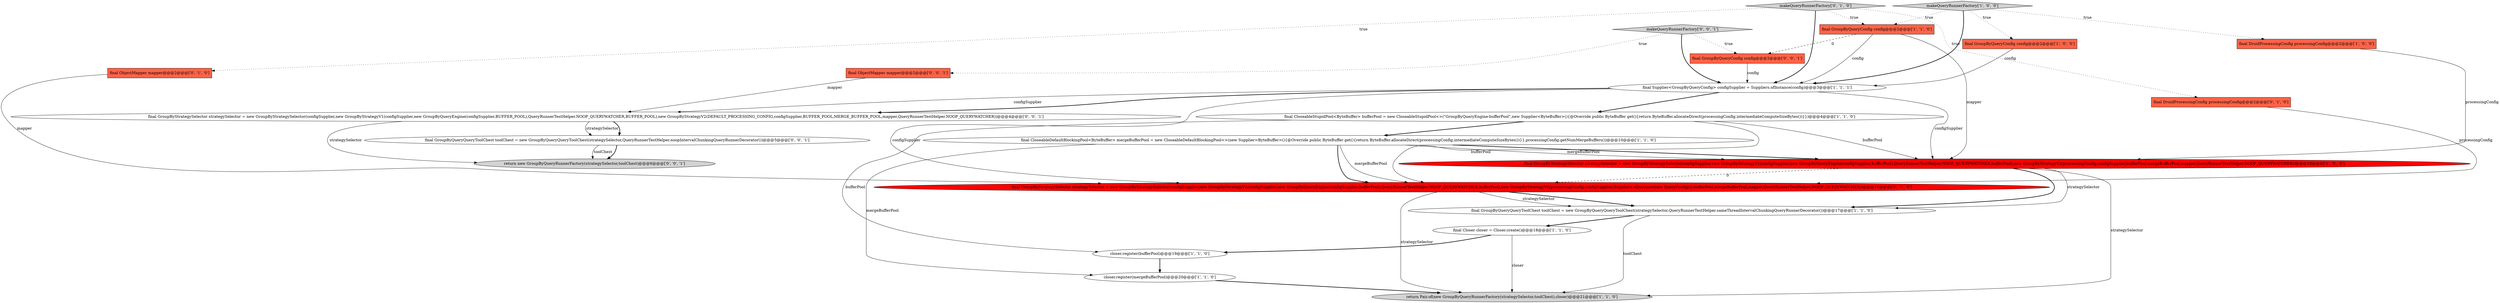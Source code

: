 digraph {
9 [style = filled, label = "final DruidProcessingConfig processingConfig@@@2@@@['1', '0', '0']", fillcolor = tomato, shape = box image = "AAA0AAABBB1BBB"];
8 [style = filled, label = "return Pair.of(new GroupByQueryRunnerFactory(strategySelector,toolChest),closer)@@@21@@@['1', '1', '0']", fillcolor = lightgray, shape = ellipse image = "AAA0AAABBB1BBB"];
15 [style = filled, label = "makeQueryRunnerFactory['0', '1', '0']", fillcolor = lightgray, shape = diamond image = "AAA0AAABBB2BBB"];
21 [style = filled, label = "final GroupByQueryConfig config@@@2@@@['0', '0', '1']", fillcolor = tomato, shape = box image = "AAA0AAABBB3BBB"];
22 [style = filled, label = "final GroupByStrategySelector strategySelector = new GroupByStrategySelector(configSupplier,new GroupByStrategyV1(configSupplier,new GroupByQueryEngine(configSupplier,BUFFER_POOL),QueryRunnerTestHelper.NOOP_QUERYWATCHER,BUFFER_POOL),new GroupByStrategyV2(DEFAULT_PROCESSING_CONFIG,configSupplier,BUFFER_POOL,MERGE_BUFFER_POOL,mapper,QueryRunnerTestHelper.NOOP_QUERYWATCHER))@@@4@@@['0', '0', '1']", fillcolor = white, shape = ellipse image = "AAA0AAABBB3BBB"];
6 [style = filled, label = "final CloseableStupidPool<ByteBuffer> bufferPool = new CloseableStupidPool<>(\"GroupByQueryEngine-bufferPool\",new Supplier<ByteBuffer>(){@Override public ByteBuffer get(){return ByteBuffer.allocateDirect(processingConfig.intermediateComputeSizeBytes())}})@@@4@@@['1', '1', '0']", fillcolor = white, shape = ellipse image = "AAA0AAABBB1BBB"];
4 [style = filled, label = "final GroupByStrategySelector strategySelector = new GroupByStrategySelector(configSupplier,new GroupByStrategyV1(configSupplier,new GroupByQueryEngine(configSupplier,bufferPool),QueryRunnerTestHelper.NOOP_QUERYWATCHER,bufferPool),new GroupByStrategyV2(processingConfig,configSupplier,bufferPool,mergeBufferPool,mapper,QueryRunnerTestHelper.NOOP_QUERYWATCHER))@@@16@@@['1', '0', '0']", fillcolor = red, shape = ellipse image = "AAA1AAABBB1BBB"];
20 [style = filled, label = "return new GroupByQueryRunnerFactory(strategySelector,toolChest)@@@6@@@['0', '0', '1']", fillcolor = lightgray, shape = ellipse image = "AAA0AAABBB3BBB"];
11 [style = filled, label = "final GroupByQueryQueryToolChest toolChest = new GroupByQueryQueryToolChest(strategySelector,QueryRunnerTestHelper.sameThreadIntervalChunkingQueryRunnerDecorator())@@@17@@@['1', '1', '0']", fillcolor = white, shape = ellipse image = "AAA0AAABBB1BBB"];
1 [style = filled, label = "final Supplier<GroupByQueryConfig> configSupplier = Suppliers.ofInstance(config)@@@3@@@['1', '1', '1']", fillcolor = white, shape = ellipse image = "AAA0AAABBB1BBB"];
19 [style = filled, label = "final GroupByQueryQueryToolChest toolChest = new GroupByQueryQueryToolChest(strategySelector,QueryRunnerTestHelper.noopIntervalChunkingQueryRunnerDecorator())@@@5@@@['0', '0', '1']", fillcolor = white, shape = ellipse image = "AAA0AAABBB3BBB"];
7 [style = filled, label = "closer.register(bufferPool)@@@19@@@['1', '1', '0']", fillcolor = white, shape = ellipse image = "AAA0AAABBB1BBB"];
0 [style = filled, label = "final Closer closer = Closer.create()@@@18@@@['1', '1', '0']", fillcolor = white, shape = ellipse image = "AAA0AAABBB1BBB"];
2 [style = filled, label = "closer.register(mergeBufferPool)@@@20@@@['1', '1', '0']", fillcolor = white, shape = ellipse image = "AAA0AAABBB1BBB"];
3 [style = filled, label = "makeQueryRunnerFactory['1', '0', '0']", fillcolor = lightgray, shape = diamond image = "AAA0AAABBB1BBB"];
5 [style = filled, label = "final GroupByQueryConfig config@@@2@@@['1', '0', '0']", fillcolor = tomato, shape = box image = "AAA0AAABBB1BBB"];
13 [style = filled, label = "final ObjectMapper mapper@@@2@@@['0', '1', '0']", fillcolor = tomato, shape = box image = "AAA0AAABBB2BBB"];
18 [style = filled, label = "final ObjectMapper mapper@@@2@@@['0', '0', '1']", fillcolor = tomato, shape = box image = "AAA0AAABBB3BBB"];
14 [style = filled, label = "final DruidProcessingConfig processingConfig@@@2@@@['0', '1', '0']", fillcolor = tomato, shape = box image = "AAA0AAABBB2BBB"];
10 [style = filled, label = "final CloseableDefaultBlockingPool<ByteBuffer> mergeBufferPool = new CloseableDefaultBlockingPool<>(new Supplier<ByteBuffer>(){@Override public ByteBuffer get(){return ByteBuffer.allocateDirect(processingConfig.intermediateComputeSizeBytes())}},processingConfig.getNumMergeBuffers())@@@10@@@['1', '1', '0']", fillcolor = white, shape = ellipse image = "AAA0AAABBB1BBB"];
12 [style = filled, label = "final GroupByQueryConfig config@@@2@@@['1', '1', '0']", fillcolor = tomato, shape = box image = "AAA0AAABBB1BBB"];
16 [style = filled, label = "final GroupByStrategySelector strategySelector = new GroupByStrategySelector(configSupplier,new GroupByStrategyV1(configSupplier,new GroupByQueryEngine(configSupplier,bufferPool),QueryRunnerTestHelper.NOOP_QUERYWATCHER,bufferPool),new GroupByStrategyV2(processingConfig,configSupplier,Suppliers.ofInstance(new QueryConfig()),bufferPool,mergeBufferPool,mapper,QueryRunnerTestHelper.NOOP_QUERYWATCHER))@@@16@@@['0', '1', '0']", fillcolor = red, shape = ellipse image = "AAA1AAABBB2BBB"];
17 [style = filled, label = "makeQueryRunnerFactory['0', '0', '1']", fillcolor = lightgray, shape = diamond image = "AAA0AAABBB3BBB"];
22->19 [style = solid, label="strategySelector"];
16->8 [style = solid, label="strategySelector"];
22->20 [style = solid, label="strategySelector"];
1->22 [style = solid, label="configSupplier"];
16->11 [style = bold, label=""];
4->16 [style = dashed, label="0"];
17->1 [style = bold, label=""];
3->1 [style = bold, label=""];
17->18 [style = dotted, label="true"];
22->19 [style = bold, label=""];
18->22 [style = solid, label="mapper"];
19->20 [style = bold, label=""];
4->11 [style = solid, label="strategySelector"];
12->1 [style = solid, label="config"];
2->8 [style = bold, label=""];
6->4 [style = solid, label="bufferPool"];
4->8 [style = solid, label="strategySelector"];
3->9 [style = dotted, label="true"];
15->14 [style = dotted, label="true"];
16->11 [style = solid, label="strategySelector"];
1->16 [style = solid, label="configSupplier"];
12->21 [style = dashed, label="0"];
13->16 [style = solid, label="mapper"];
15->13 [style = dotted, label="true"];
0->7 [style = bold, label=""];
1->22 [style = bold, label=""];
11->0 [style = bold, label=""];
9->4 [style = solid, label="processingConfig"];
12->4 [style = solid, label="mapper"];
1->6 [style = bold, label=""];
3->5 [style = dotted, label="true"];
10->16 [style = bold, label=""];
1->4 [style = solid, label="configSupplier"];
7->2 [style = bold, label=""];
3->12 [style = dotted, label="true"];
6->10 [style = bold, label=""];
10->16 [style = solid, label="mergeBufferPool"];
10->4 [style = bold, label=""];
14->16 [style = solid, label="processingConfig"];
15->12 [style = dotted, label="true"];
19->20 [style = solid, label="toolChest"];
0->8 [style = solid, label="closer"];
5->1 [style = solid, label="config"];
11->8 [style = solid, label="toolChest"];
4->11 [style = bold, label=""];
17->21 [style = dotted, label="true"];
6->7 [style = solid, label="bufferPool"];
10->4 [style = solid, label="mergeBufferPool"];
6->16 [style = solid, label="bufferPool"];
10->2 [style = solid, label="mergeBufferPool"];
21->1 [style = solid, label="config"];
15->1 [style = bold, label=""];
}
